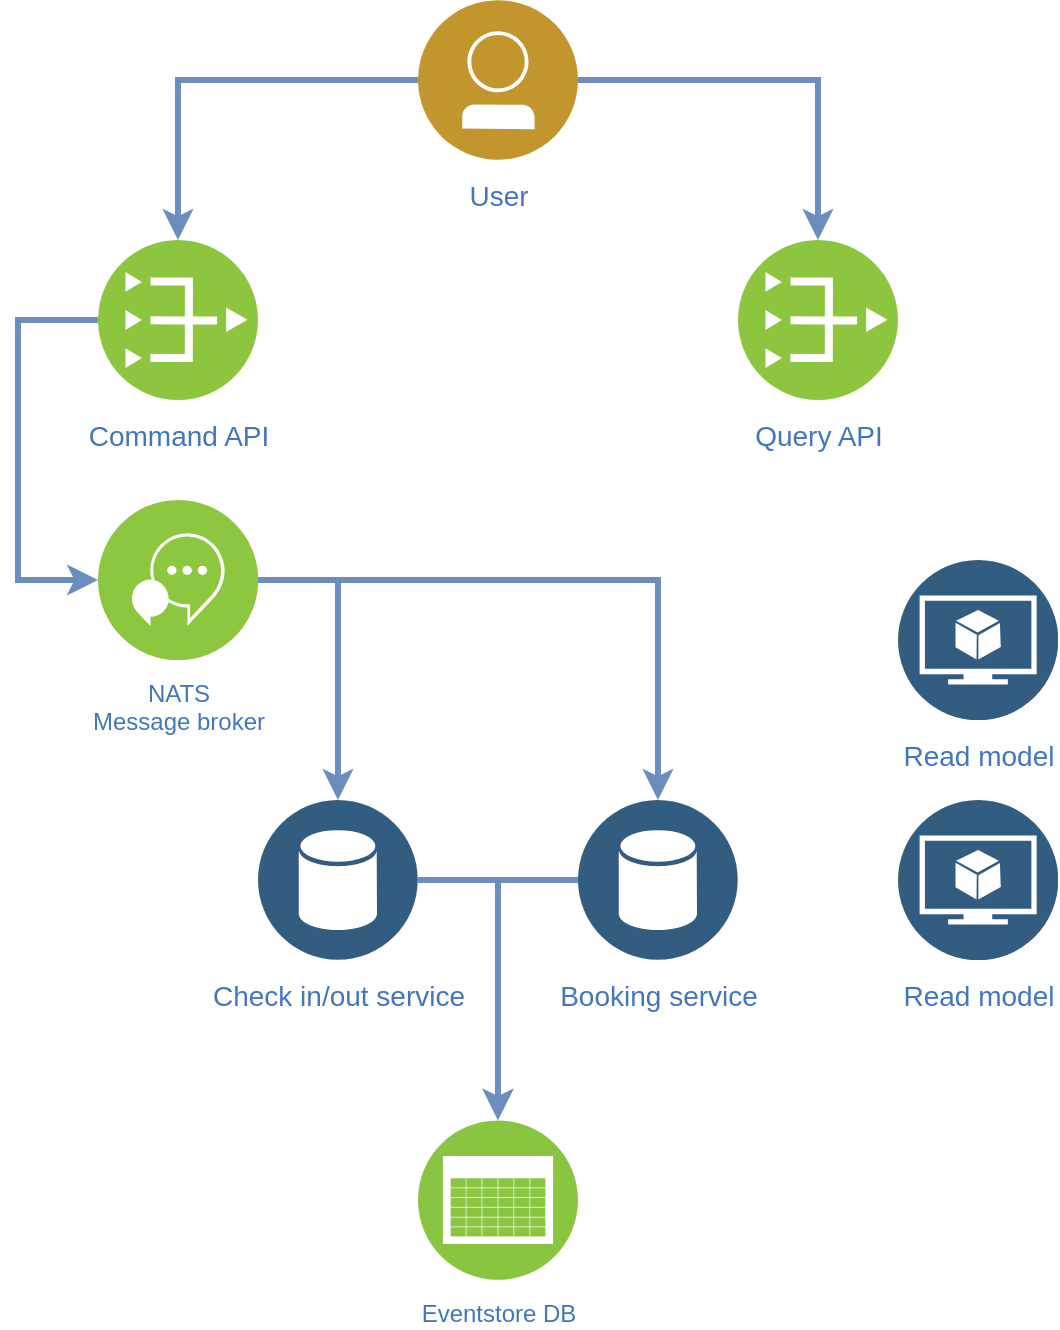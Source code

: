 <mxfile version="22.1.18" type="github">
  <diagram id="31b32b95-0358-9bc7-6ba0-a27c054ed1a7" name="Page-1">
    <mxGraphModel dx="2074" dy="2258" grid="1" gridSize="10" guides="1" tooltips="1" connect="1" arrows="1" fold="1" page="1" pageScale="1" pageWidth="827" pageHeight="1169" background="none" math="0" shadow="0">
      <root>
        <mxCell id="0" />
        <mxCell id="1" parent="0" />
        <mxCell id="73q3yoKQV2H6fXaRzCpy-97" value="&lt;div&gt;User&lt;/div&gt;" style="image;aspect=fixed;perimeter=ellipsePerimeter;html=1;align=center;shadow=0;dashed=0;fontColor=#4277BB;labelBackgroundColor=default;fontSize=14;spacingTop=3;image=img/lib/ibm/users/user.svg;" vertex="1" parent="1">
          <mxGeometry x="320" y="-440" width="80" height="80" as="geometry" />
        </mxCell>
        <mxCell id="73q3yoKQV2H6fXaRzCpy-98" value="Eventstore DB" style="image;aspect=fixed;perimeter=ellipsePerimeter;html=1;align=center;shadow=0;dashed=0;fontColor=#4277BB;labelBackgroundColor=default;fontSize=12;spacingTop=3;image=img/lib/ibm/infrastructure/event_feed.svg;" vertex="1" parent="1">
          <mxGeometry x="320" y="120" width="80" height="80" as="geometry" />
        </mxCell>
        <mxCell id="73q3yoKQV2H6fXaRzCpy-99" value="&lt;div&gt;NATS&lt;/div&gt;&lt;div&gt;Message broker&lt;br&gt;&lt;/div&gt;" style="image;aspect=fixed;perimeter=ellipsePerimeter;html=1;align=center;shadow=0;dashed=0;fontColor=#4277BB;labelBackgroundColor=default;fontSize=12;spacingTop=3;image=img/lib/ibm/infrastructure/interservice_communication.svg;" vertex="1" parent="1">
          <mxGeometry x="160" y="-190" width="80" height="80" as="geometry" />
        </mxCell>
        <mxCell id="73q3yoKQV2H6fXaRzCpy-100" value="Query API" style="image;aspect=fixed;perimeter=ellipsePerimeter;html=1;align=center;shadow=0;dashed=0;fontColor=#4277BB;labelBackgroundColor=default;fontSize=14;spacingTop=3;image=img/lib/ibm/vpc/PublicGateway.svg;" vertex="1" parent="1">
          <mxGeometry x="480" y="-320" width="80" height="80" as="geometry" />
        </mxCell>
        <mxCell id="73q3yoKQV2H6fXaRzCpy-105" value="&lt;div style=&quot;font-size: 14px;&quot;&gt;Command API&lt;/div&gt;" style="image;aspect=fixed;perimeter=ellipsePerimeter;html=1;align=center;shadow=0;dashed=0;fontColor=#4277BB;labelBackgroundColor=default;fontSize=14;spacingTop=3;image=img/lib/ibm/vpc/PublicGateway.svg;" vertex="1" parent="1">
          <mxGeometry x="160" y="-320" width="80" height="80" as="geometry" />
        </mxCell>
        <mxCell id="73q3yoKQV2H6fXaRzCpy-106" value="" style="edgeStyle=elbowEdgeStyle;rounded=0;elbow=vertical;html=1;labelBackgroundColor=#ffffff;endArrow=classic;endFill=1;endSize=6;jettySize=auto;orthogonalLoop=1;strokeWidth=3;fontSize=14;exitX=0;exitY=0.5;exitDx=0;exitDy=0;fillColor=#dae8fc;strokeColor=#6c8ebf;entryX=0.5;entryY=0;entryDx=0;entryDy=0;" edge="1" parent="1" source="73q3yoKQV2H6fXaRzCpy-97" target="73q3yoKQV2H6fXaRzCpy-105">
          <mxGeometry width="60" height="60" relative="1" as="geometry">
            <mxPoint x="800" y="50" as="sourcePoint" />
            <mxPoint x="860" y="-10" as="targetPoint" />
            <Array as="points">
              <mxPoint x="250" y="-400" />
            </Array>
          </mxGeometry>
        </mxCell>
        <mxCell id="73q3yoKQV2H6fXaRzCpy-109" value="" style="edgeStyle=elbowEdgeStyle;rounded=0;elbow=vertical;html=1;labelBackgroundColor=#ffffff;endArrow=classic;endFill=1;endSize=6;jettySize=auto;orthogonalLoop=1;strokeWidth=3;fontSize=14;exitX=1;exitY=0.5;exitDx=0;exitDy=0;entryX=0.5;entryY=0;entryDx=0;entryDy=0;fillColor=#dae8fc;strokeColor=#6c8ebf;" edge="1" parent="1" source="73q3yoKQV2H6fXaRzCpy-97" target="73q3yoKQV2H6fXaRzCpy-100">
          <mxGeometry width="60" height="60" relative="1" as="geometry">
            <mxPoint x="800" y="50" as="sourcePoint" />
            <mxPoint x="860" y="-10" as="targetPoint" />
            <Array as="points">
              <mxPoint x="450" y="-400" />
            </Array>
          </mxGeometry>
        </mxCell>
        <mxCell id="73q3yoKQV2H6fXaRzCpy-111" value="" style="edgeStyle=elbowEdgeStyle;rounded=0;elbow=vertical;html=1;labelBackgroundColor=#ffffff;endArrow=classic;endFill=1;endSize=6;jettySize=auto;orthogonalLoop=1;strokeWidth=3;fontSize=14;fillColor=#dae8fc;strokeColor=#6c8ebf;" edge="1" parent="1" source="73q3yoKQV2H6fXaRzCpy-105" target="73q3yoKQV2H6fXaRzCpy-99">
          <mxGeometry width="60" height="60" relative="1" as="geometry">
            <mxPoint x="800" y="-10" as="sourcePoint" />
            <mxPoint x="860" y="-70" as="targetPoint" />
            <Array as="points">
              <mxPoint x="120" y="-280" />
            </Array>
          </mxGeometry>
        </mxCell>
        <mxCell id="73q3yoKQV2H6fXaRzCpy-112" value="Read model" style="image;aspect=fixed;perimeter=ellipsePerimeter;html=1;align=center;shadow=0;dashed=0;fontColor=#4277BB;labelBackgroundColor=default;fontSize=14;spacingTop=3;image=img/lib/ibm/data/model.svg;" vertex="1" parent="1">
          <mxGeometry x="560" y="-160" width="80" height="80" as="geometry" />
        </mxCell>
        <mxCell id="73q3yoKQV2H6fXaRzCpy-113" value="Booking service" style="image;aspect=fixed;perimeter=ellipsePerimeter;html=1;align=center;shadow=0;dashed=0;fontColor=#4277BB;labelBackgroundColor=default;fontSize=14;spacingTop=3;image=img/lib/ibm/data/data_services.svg;" vertex="1" parent="1">
          <mxGeometry x="400" y="-40" width="80" height="80" as="geometry" />
        </mxCell>
        <mxCell id="73q3yoKQV2H6fXaRzCpy-114" value="Check in/out service" style="image;aspect=fixed;perimeter=ellipsePerimeter;html=1;align=center;shadow=0;dashed=0;fontColor=#4277BB;labelBackgroundColor=default;fontSize=14;spacingTop=3;image=img/lib/ibm/data/data_services.svg;" vertex="1" parent="1">
          <mxGeometry x="240" y="-40" width="80" height="80" as="geometry" />
        </mxCell>
        <mxCell id="73q3yoKQV2H6fXaRzCpy-116" value="" style="edgeStyle=elbowEdgeStyle;rounded=0;elbow=vertical;html=1;labelBackgroundColor=#ffffff;endArrow=classic;endFill=1;endSize=6;jettySize=auto;orthogonalLoop=1;strokeWidth=3;fontSize=14;fillColor=#dae8fc;strokeColor=#6c8ebf;exitX=1;exitY=0.5;exitDx=0;exitDy=0;" edge="1" parent="1" source="73q3yoKQV2H6fXaRzCpy-99">
          <mxGeometry width="60" height="60" relative="1" as="geometry">
            <mxPoint x="170" y="-270" as="sourcePoint" />
            <mxPoint x="280" y="-40" as="targetPoint" />
            <Array as="points">
              <mxPoint x="290" y="-150" />
            </Array>
          </mxGeometry>
        </mxCell>
        <mxCell id="73q3yoKQV2H6fXaRzCpy-117" value="" style="edgeStyle=elbowEdgeStyle;rounded=0;elbow=vertical;html=1;labelBackgroundColor=#ffffff;endArrow=classic;endFill=1;endSize=6;jettySize=auto;orthogonalLoop=1;strokeWidth=3;fontSize=14;fillColor=#dae8fc;strokeColor=#6c8ebf;entryX=0.5;entryY=0;entryDx=0;entryDy=0;" edge="1" parent="1" source="73q3yoKQV2H6fXaRzCpy-99" target="73q3yoKQV2H6fXaRzCpy-113">
          <mxGeometry width="60" height="60" relative="1" as="geometry">
            <mxPoint x="250" y="-140" as="sourcePoint" />
            <mxPoint x="290" y="-30" as="targetPoint" />
            <Array as="points">
              <mxPoint x="420" y="-150" />
            </Array>
          </mxGeometry>
        </mxCell>
        <mxCell id="73q3yoKQV2H6fXaRzCpy-118" value="" style="edgeStyle=elbowEdgeStyle;rounded=0;elbow=vertical;html=1;labelBackgroundColor=#ffffff;endArrow=classic;endFill=1;endSize=6;jettySize=auto;orthogonalLoop=1;strokeWidth=3;fontSize=14;fillColor=#dae8fc;strokeColor=#6c8ebf;" edge="1" parent="1" source="73q3yoKQV2H6fXaRzCpy-114" target="73q3yoKQV2H6fXaRzCpy-98">
          <mxGeometry width="60" height="60" relative="1" as="geometry">
            <mxPoint x="250" y="-140" as="sourcePoint" />
            <mxPoint x="450" y="-30" as="targetPoint" />
            <Array as="points">
              <mxPoint x="360" />
            </Array>
          </mxGeometry>
        </mxCell>
        <mxCell id="73q3yoKQV2H6fXaRzCpy-119" value="" style="edgeStyle=elbowEdgeStyle;rounded=0;elbow=vertical;html=1;labelBackgroundColor=#ffffff;endArrow=classic;endFill=1;endSize=6;jettySize=auto;orthogonalLoop=1;strokeWidth=3;fontSize=14;fillColor=#dae8fc;strokeColor=#6c8ebf;entryX=0.5;entryY=0;entryDx=0;entryDy=0;" edge="1" parent="1" source="73q3yoKQV2H6fXaRzCpy-113" target="73q3yoKQV2H6fXaRzCpy-98">
          <mxGeometry width="60" height="60" relative="1" as="geometry">
            <mxPoint x="330" y="10" as="sourcePoint" />
            <mxPoint x="370" y="130" as="targetPoint" />
            <Array as="points">
              <mxPoint x="360" />
            </Array>
          </mxGeometry>
        </mxCell>
        <mxCell id="73q3yoKQV2H6fXaRzCpy-120" value="Read model" style="image;aspect=fixed;perimeter=ellipsePerimeter;html=1;align=center;shadow=0;dashed=0;fontColor=#4277BB;labelBackgroundColor=default;fontSize=14;spacingTop=3;image=img/lib/ibm/data/model.svg;" vertex="1" parent="1">
          <mxGeometry x="560" y="-40" width="80" height="80" as="geometry" />
        </mxCell>
      </root>
    </mxGraphModel>
  </diagram>
</mxfile>
